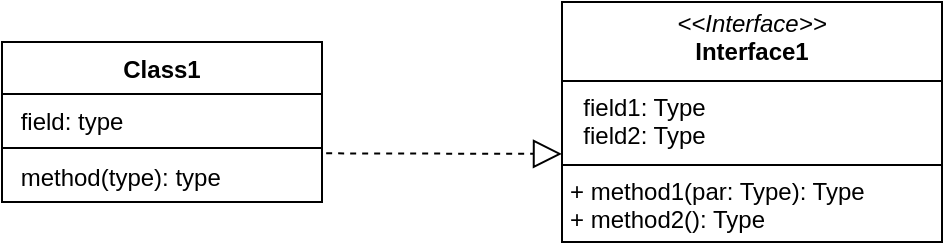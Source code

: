 <mxfile version="25.0.2">
  <diagram name="Page-1" id="04AVa7QVbvnh6Kvdk6ZE">
    <mxGraphModel dx="557" dy="360" grid="1" gridSize="10" guides="1" tooltips="1" connect="1" arrows="1" fold="1" page="1" pageScale="1" pageWidth="850" pageHeight="1100" math="0" shadow="0">
      <root>
        <mxCell id="0" />
        <mxCell id="1" parent="0" />
        <mxCell id="4RD-015bQ19r9KbK67EC-1" value="Class1" style="swimlane;fontStyle=1;align=center;verticalAlign=top;childLayout=stackLayout;horizontal=1;startSize=26;horizontalStack=0;resizeParent=1;resizeParentMax=0;resizeLast=0;collapsible=1;marginBottom=0;whiteSpace=wrap;html=1;" vertex="1" parent="1">
          <mxGeometry x="160" y="180" width="160" height="80" as="geometry" />
        </mxCell>
        <mxCell id="4RD-015bQ19r9KbK67EC-2" value="&amp;nbsp;field: type&lt;div&gt;&lt;br&gt;&lt;/div&gt;" style="text;strokeColor=none;fillColor=none;align=left;verticalAlign=top;spacingLeft=4;spacingRight=4;overflow=hidden;rotatable=0;points=[[0,0.5],[1,0.5]];portConstraint=eastwest;whiteSpace=wrap;html=1;" vertex="1" parent="4RD-015bQ19r9KbK67EC-1">
          <mxGeometry y="26" width="160" height="26" as="geometry" />
        </mxCell>
        <mxCell id="4RD-015bQ19r9KbK67EC-3" value="" style="line;strokeWidth=1;fillColor=none;align=left;verticalAlign=middle;spacingTop=-1;spacingLeft=3;spacingRight=3;rotatable=0;labelPosition=right;points=[];portConstraint=eastwest;strokeColor=inherit;" vertex="1" parent="4RD-015bQ19r9KbK67EC-1">
          <mxGeometry y="52" width="160" height="2" as="geometry" />
        </mxCell>
        <mxCell id="4RD-015bQ19r9KbK67EC-4" value="&amp;nbsp;method(type): type" style="text;strokeColor=none;fillColor=none;align=left;verticalAlign=top;spacingLeft=4;spacingRight=4;overflow=hidden;rotatable=0;points=[[0,0.5],[1,0.5]];portConstraint=eastwest;whiteSpace=wrap;html=1;" vertex="1" parent="4RD-015bQ19r9KbK67EC-1">
          <mxGeometry y="54" width="160" height="26" as="geometry" />
        </mxCell>
        <mxCell id="4RD-015bQ19r9KbK67EC-5" value="&lt;p style=&quot;margin:0px;margin-top:4px;text-align:center;&quot;&gt;&lt;i&gt;&amp;lt;&amp;lt;Interface&amp;gt;&amp;gt;&lt;/i&gt;&lt;br&gt;&lt;b&gt;Interface1&lt;/b&gt;&lt;/p&gt;&lt;hr size=&quot;1&quot; style=&quot;border-style:solid;&quot;&gt;&lt;p style=&quot;margin:0px;margin-left:4px;&quot;&gt;&amp;nbsp; field1: Type&lt;br&gt;&amp;nbsp; field2: Type&lt;/p&gt;&lt;hr size=&quot;1&quot; style=&quot;border-style:solid;&quot;&gt;&lt;p style=&quot;margin:0px;margin-left:4px;&quot;&gt;+ method1(par: Type): Type&lt;br&gt;+ method2(): Type&lt;/p&gt;" style="verticalAlign=top;align=left;overflow=fill;html=1;whiteSpace=wrap;" vertex="1" parent="1">
          <mxGeometry x="440" y="160" width="190" height="120" as="geometry" />
        </mxCell>
        <mxCell id="4RD-015bQ19r9KbK67EC-6" value="" style="endArrow=block;dashed=1;endFill=0;endSize=12;html=1;rounded=0;exitX=1.013;exitY=0.064;exitDx=0;exitDy=0;exitPerimeter=0;entryX=0;entryY=0.633;entryDx=0;entryDy=0;entryPerimeter=0;" edge="1" parent="1" source="4RD-015bQ19r9KbK67EC-4" target="4RD-015bQ19r9KbK67EC-5">
          <mxGeometry width="160" relative="1" as="geometry">
            <mxPoint x="320" y="260" as="sourcePoint" />
            <mxPoint x="480" y="260" as="targetPoint" />
          </mxGeometry>
        </mxCell>
      </root>
    </mxGraphModel>
  </diagram>
</mxfile>
